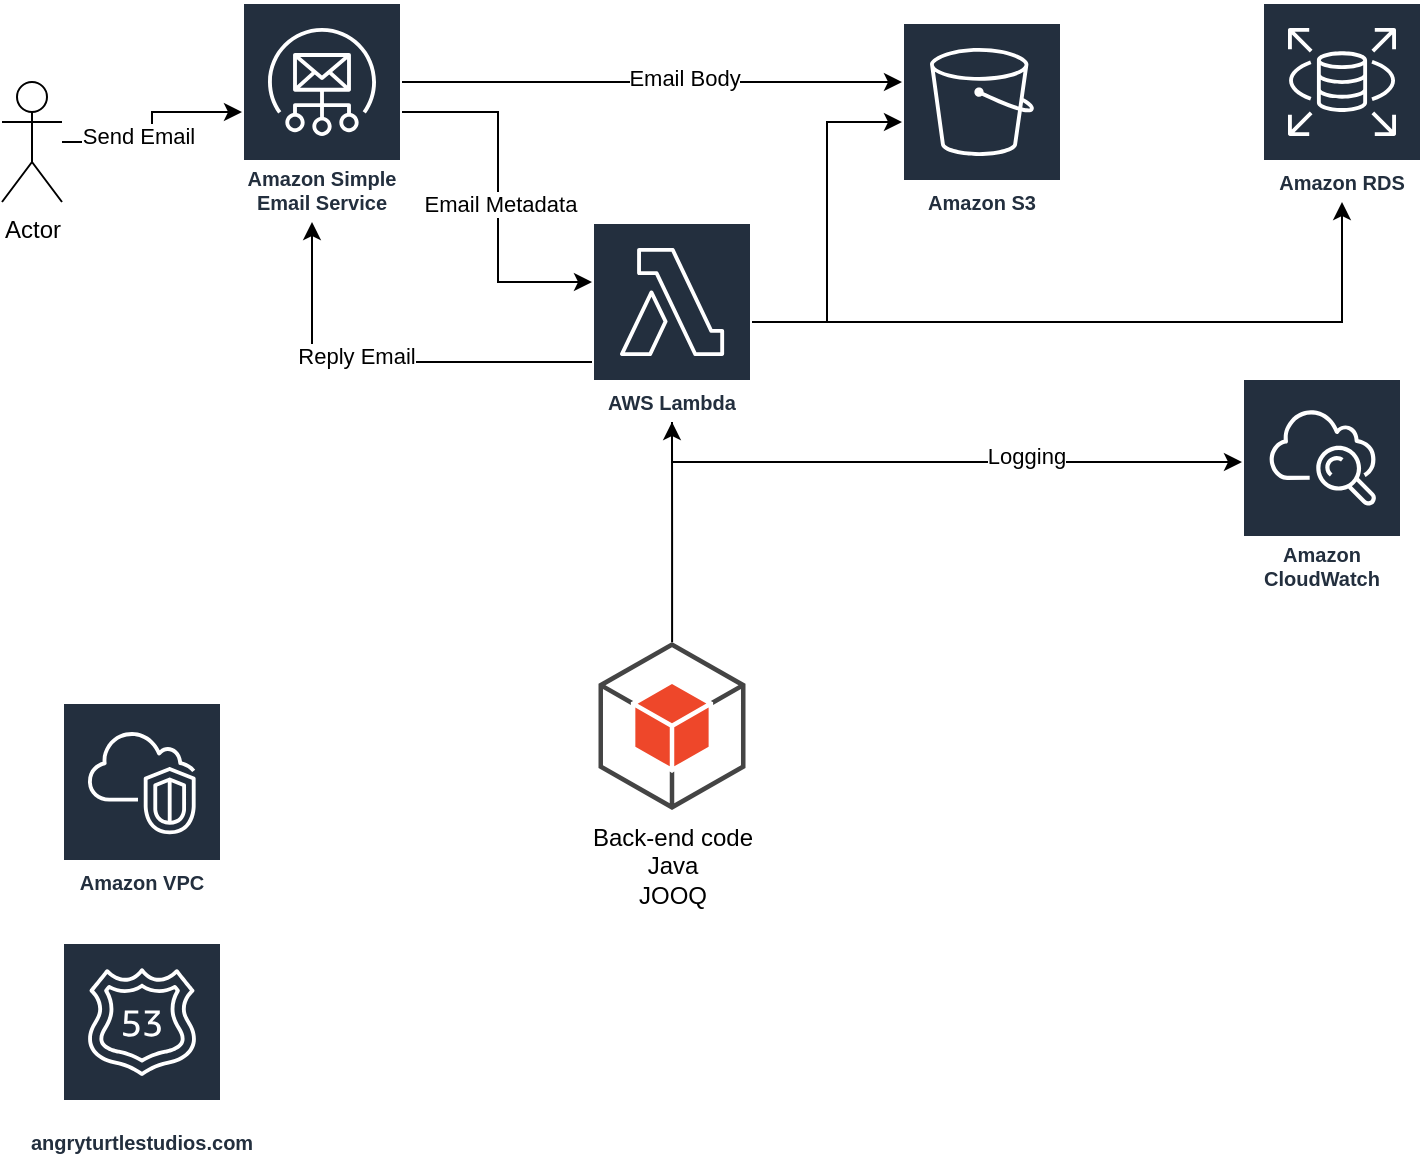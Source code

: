 <mxfile version="26.1.1">
  <diagram name="Page-1" id="FzBsQd7Byx1IK9P6v2QK">
    <mxGraphModel dx="1036" dy="705" grid="1" gridSize="10" guides="1" tooltips="1" connect="1" arrows="1" fold="1" page="1" pageScale="1" pageWidth="850" pageHeight="1100" math="0" shadow="0">
      <root>
        <mxCell id="0" />
        <mxCell id="1" parent="0" />
        <mxCell id="iNKa5fguA9QE9gTH-NA3-1" value="angryturtlestudios.com" style="sketch=0;outlineConnect=0;fontColor=#232F3E;gradientColor=none;strokeColor=#ffffff;fillColor=#232F3E;dashed=0;verticalLabelPosition=middle;verticalAlign=bottom;align=center;html=1;whiteSpace=wrap;fontSize=10;fontStyle=1;spacing=3;shape=mxgraph.aws4.productIcon;prIcon=mxgraph.aws4.route_53;" parent="1" vertex="1">
          <mxGeometry x="70" y="490" width="80" height="110" as="geometry" />
        </mxCell>
        <mxCell id="iNKa5fguA9QE9gTH-NA3-2" value="Amazon VPC" style="sketch=0;outlineConnect=0;fontColor=#232F3E;gradientColor=none;strokeColor=#ffffff;fillColor=#232F3E;dashed=0;verticalLabelPosition=middle;verticalAlign=bottom;align=center;html=1;whiteSpace=wrap;fontSize=10;fontStyle=1;spacing=3;shape=mxgraph.aws4.productIcon;prIcon=mxgraph.aws4.vpc;" parent="1" vertex="1">
          <mxGeometry x="70" y="370" width="80" height="100" as="geometry" />
        </mxCell>
        <mxCell id="iNKa5fguA9QE9gTH-NA3-3" value="Amazon RDS" style="sketch=0;outlineConnect=0;fontColor=#232F3E;gradientColor=none;strokeColor=#ffffff;fillColor=#232F3E;dashed=0;verticalLabelPosition=middle;verticalAlign=bottom;align=center;html=1;whiteSpace=wrap;fontSize=10;fontStyle=1;spacing=3;shape=mxgraph.aws4.productIcon;prIcon=mxgraph.aws4.rds;" parent="1" vertex="1">
          <mxGeometry x="670" y="20" width="80" height="100" as="geometry" />
        </mxCell>
        <mxCell id="iNKa5fguA9QE9gTH-NA3-23" style="edgeStyle=orthogonalEdgeStyle;rounded=0;orthogonalLoop=1;jettySize=auto;html=1;" parent="1" source="iNKa5fguA9QE9gTH-NA3-4" target="iNKa5fguA9QE9gTH-NA3-5" edge="1">
          <mxGeometry relative="1" as="geometry">
            <Array as="points">
              <mxPoint x="375" y="250" />
            </Array>
          </mxGeometry>
        </mxCell>
        <mxCell id="iNKa5fguA9QE9gTH-NA3-24" value="Logging" style="edgeLabel;html=1;align=center;verticalAlign=middle;resizable=0;points=[];" parent="iNKa5fguA9QE9gTH-NA3-23" vertex="1" connectable="0">
          <mxGeometry x="0.292" y="3" relative="1" as="geometry">
            <mxPoint as="offset" />
          </mxGeometry>
        </mxCell>
        <mxCell id="iNKa5fguA9QE9gTH-NA3-25" style="edgeStyle=orthogonalEdgeStyle;rounded=0;orthogonalLoop=1;jettySize=auto;html=1;" parent="1" source="iNKa5fguA9QE9gTH-NA3-4" target="iNKa5fguA9QE9gTH-NA3-6" edge="1">
          <mxGeometry relative="1" as="geometry">
            <Array as="points">
              <mxPoint x="195" y="200" />
            </Array>
          </mxGeometry>
        </mxCell>
        <mxCell id="iNKa5fguA9QE9gTH-NA3-26" value="Reply Email" style="edgeLabel;html=1;align=center;verticalAlign=middle;resizable=0;points=[];" parent="iNKa5fguA9QE9gTH-NA3-25" vertex="1" connectable="0">
          <mxGeometry x="0.124" y="-3" relative="1" as="geometry">
            <mxPoint as="offset" />
          </mxGeometry>
        </mxCell>
        <mxCell id="aV8SwbVNwI51r7m8EU43-4" style="edgeStyle=orthogonalEdgeStyle;rounded=0;orthogonalLoop=1;jettySize=auto;html=1;" edge="1" parent="1" source="iNKa5fguA9QE9gTH-NA3-4" target="iNKa5fguA9QE9gTH-NA3-7">
          <mxGeometry relative="1" as="geometry" />
        </mxCell>
        <mxCell id="aV8SwbVNwI51r7m8EU43-5" style="edgeStyle=orthogonalEdgeStyle;rounded=0;orthogonalLoop=1;jettySize=auto;html=1;" edge="1" parent="1" source="iNKa5fguA9QE9gTH-NA3-4" target="iNKa5fguA9QE9gTH-NA3-3">
          <mxGeometry relative="1" as="geometry" />
        </mxCell>
        <mxCell id="iNKa5fguA9QE9gTH-NA3-4" value="AWS Lambda" style="sketch=0;outlineConnect=0;fontColor=#232F3E;gradientColor=none;strokeColor=#ffffff;fillColor=#232F3E;dashed=0;verticalLabelPosition=middle;verticalAlign=bottom;align=center;html=1;whiteSpace=wrap;fontSize=10;fontStyle=1;spacing=3;shape=mxgraph.aws4.productIcon;prIcon=mxgraph.aws4.lambda;" parent="1" vertex="1">
          <mxGeometry x="335" y="130" width="80" height="100" as="geometry" />
        </mxCell>
        <mxCell id="iNKa5fguA9QE9gTH-NA3-5" value="Amazon CloudWatch" style="sketch=0;outlineConnect=0;fontColor=#232F3E;gradientColor=none;strokeColor=#ffffff;fillColor=#232F3E;dashed=0;verticalLabelPosition=middle;verticalAlign=bottom;align=center;html=1;whiteSpace=wrap;fontSize=10;fontStyle=1;spacing=3;shape=mxgraph.aws4.productIcon;prIcon=mxgraph.aws4.cloudwatch;" parent="1" vertex="1">
          <mxGeometry x="660" y="208" width="80" height="110" as="geometry" />
        </mxCell>
        <mxCell id="iNKa5fguA9QE9gTH-NA3-12" style="edgeStyle=orthogonalEdgeStyle;rounded=0;orthogonalLoop=1;jettySize=auto;html=1;" parent="1" source="iNKa5fguA9QE9gTH-NA3-6" target="iNKa5fguA9QE9gTH-NA3-7" edge="1">
          <mxGeometry relative="1" as="geometry">
            <mxPoint x="335" y="20" as="targetPoint" />
            <Array as="points">
              <mxPoint x="310" y="60" />
              <mxPoint x="310" y="60" />
            </Array>
          </mxGeometry>
        </mxCell>
        <mxCell id="iNKa5fguA9QE9gTH-NA3-21" value="Email Body" style="edgeLabel;html=1;align=center;verticalAlign=middle;resizable=0;points=[];" parent="iNKa5fguA9QE9gTH-NA3-12" vertex="1" connectable="0">
          <mxGeometry x="0.121" y="2" relative="1" as="geometry">
            <mxPoint x="1" as="offset" />
          </mxGeometry>
        </mxCell>
        <mxCell id="iNKa5fguA9QE9gTH-NA3-13" style="edgeStyle=orthogonalEdgeStyle;rounded=0;orthogonalLoop=1;jettySize=auto;html=1;" parent="1" source="iNKa5fguA9QE9gTH-NA3-6" target="iNKa5fguA9QE9gTH-NA3-4" edge="1">
          <mxGeometry relative="1" as="geometry">
            <Array as="points">
              <mxPoint x="288" y="75" />
              <mxPoint x="288" y="160" />
            </Array>
          </mxGeometry>
        </mxCell>
        <mxCell id="iNKa5fguA9QE9gTH-NA3-20" value="Email Metadata" style="edgeLabel;html=1;align=center;verticalAlign=middle;resizable=0;points=[];" parent="iNKa5fguA9QE9gTH-NA3-13" vertex="1" connectable="0">
          <mxGeometry x="0.039" y="1" relative="1" as="geometry">
            <mxPoint as="offset" />
          </mxGeometry>
        </mxCell>
        <mxCell id="iNKa5fguA9QE9gTH-NA3-6" value="Amazon Simple Email Service" style="sketch=0;outlineConnect=0;fontColor=#232F3E;gradientColor=none;strokeColor=#ffffff;fillColor=#232F3E;dashed=0;verticalLabelPosition=middle;verticalAlign=bottom;align=center;html=1;whiteSpace=wrap;fontSize=10;fontStyle=1;spacing=3;shape=mxgraph.aws4.productIcon;prIcon=mxgraph.aws4.simple_email_service;" parent="1" vertex="1">
          <mxGeometry x="160" y="20" width="80" height="110" as="geometry" />
        </mxCell>
        <mxCell id="iNKa5fguA9QE9gTH-NA3-7" value="Amazon S3" style="sketch=0;outlineConnect=0;fontColor=#232F3E;gradientColor=none;strokeColor=#ffffff;fillColor=#232F3E;dashed=0;verticalLabelPosition=middle;verticalAlign=bottom;align=center;html=1;whiteSpace=wrap;fontSize=10;fontStyle=1;spacing=3;shape=mxgraph.aws4.productIcon;prIcon=mxgraph.aws4.s3;" parent="1" vertex="1">
          <mxGeometry x="490" y="30" width="80" height="100" as="geometry" />
        </mxCell>
        <mxCell id="iNKa5fguA9QE9gTH-NA3-14" style="edgeStyle=orthogonalEdgeStyle;rounded=0;orthogonalLoop=1;jettySize=auto;html=1;" parent="1" source="iNKa5fguA9QE9gTH-NA3-8" target="iNKa5fguA9QE9gTH-NA3-6" edge="1">
          <mxGeometry relative="1" as="geometry" />
        </mxCell>
        <mxCell id="iNKa5fguA9QE9gTH-NA3-15" value="Send Email" style="edgeLabel;html=1;align=center;verticalAlign=middle;resizable=0;points=[];" parent="iNKa5fguA9QE9gTH-NA3-14" vertex="1" connectable="0">
          <mxGeometry x="-0.276" y="3" relative="1" as="geometry">
            <mxPoint as="offset" />
          </mxGeometry>
        </mxCell>
        <mxCell id="iNKa5fguA9QE9gTH-NA3-8" value="Actor" style="shape=umlActor;verticalLabelPosition=bottom;verticalAlign=top;html=1;outlineConnect=0;" parent="1" vertex="1">
          <mxGeometry x="40" y="60" width="30" height="60" as="geometry" />
        </mxCell>
        <mxCell id="aV8SwbVNwI51r7m8EU43-6" style="edgeStyle=orthogonalEdgeStyle;rounded=0;orthogonalLoop=1;jettySize=auto;html=1;" edge="1" parent="1" source="iNKa5fguA9QE9gTH-NA3-10" target="iNKa5fguA9QE9gTH-NA3-4">
          <mxGeometry relative="1" as="geometry" />
        </mxCell>
        <mxCell id="iNKa5fguA9QE9gTH-NA3-10" value="Back-end code&lt;div&gt;Java&lt;/div&gt;&lt;div&gt;JOOQ&lt;/div&gt;" style="outlineConnect=0;dashed=0;verticalLabelPosition=bottom;verticalAlign=top;align=center;html=1;shape=mxgraph.aws3.android;fillColor=#EE472A;gradientColor=none;" parent="1" vertex="1">
          <mxGeometry x="338.25" y="340" width="73.5" height="84" as="geometry" />
        </mxCell>
      </root>
    </mxGraphModel>
  </diagram>
</mxfile>
